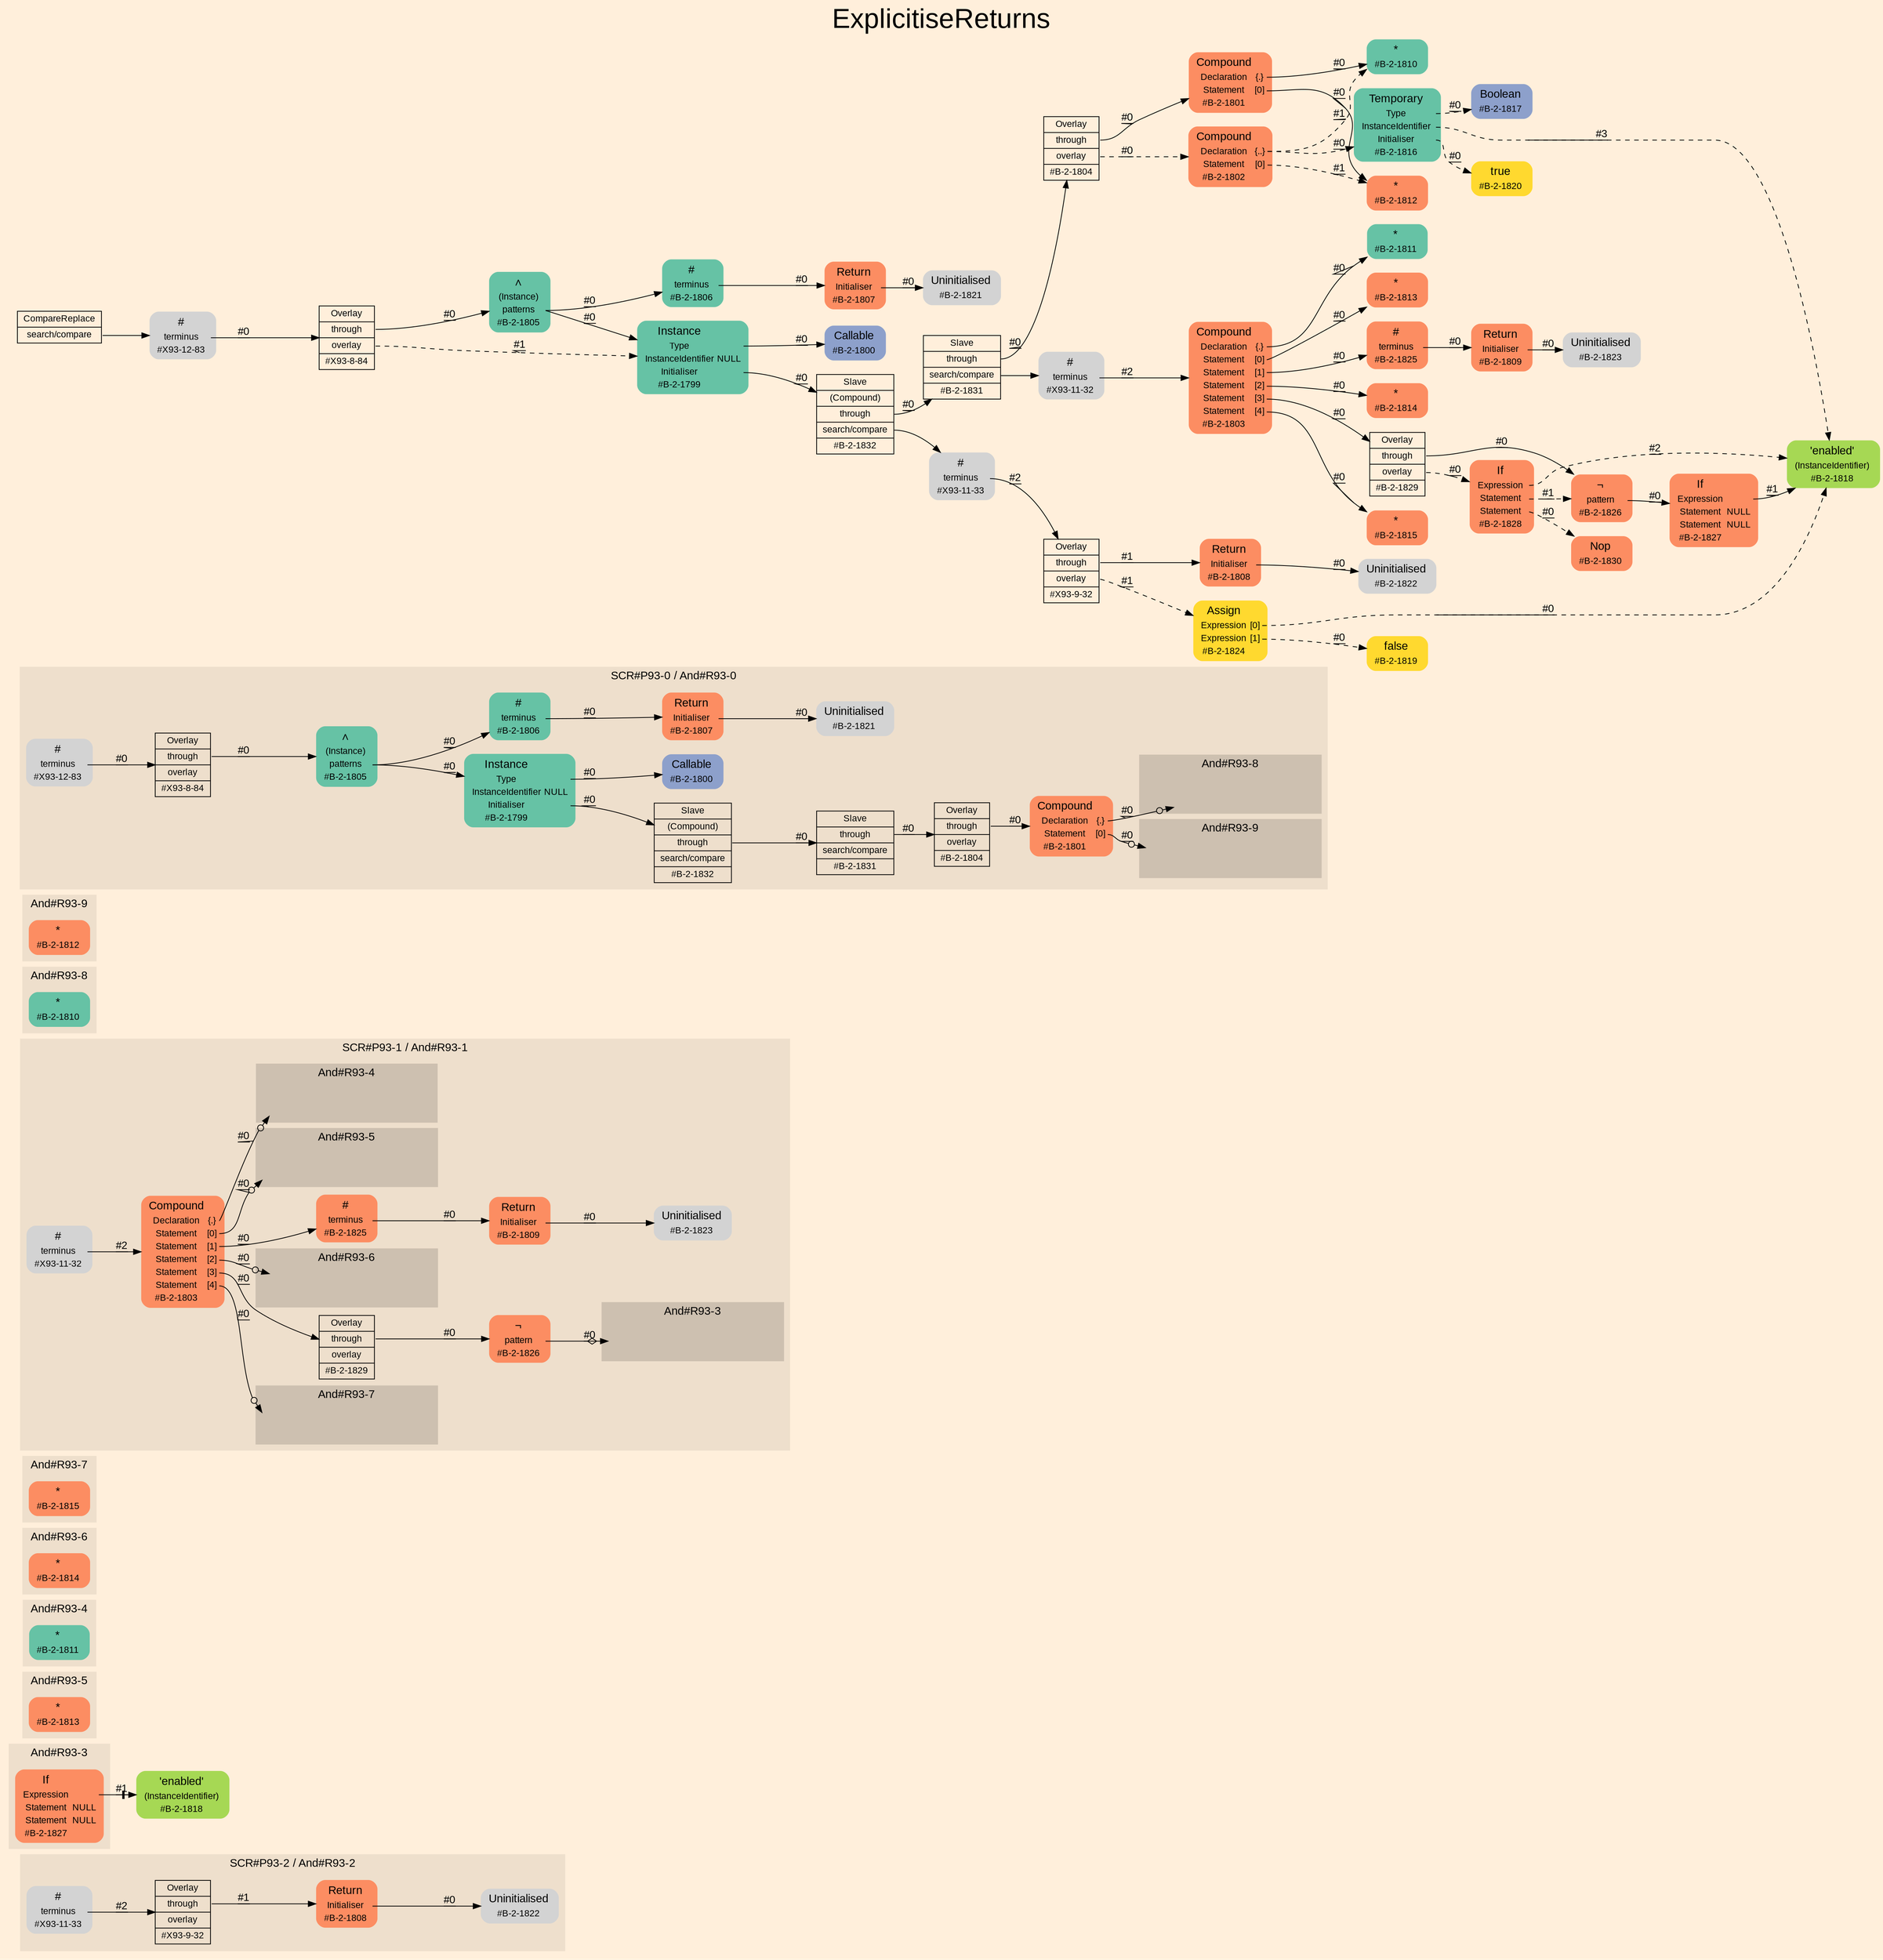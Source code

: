 digraph "ExplicitiseReturns" {
label = "ExplicitiseReturns"
labelloc = t
fontsize = "36"
graph [
    rankdir = "LR"
    ranksep = 0.3
    bgcolor = antiquewhite1
    color = black
    fontcolor = black
    fontname = "Arial"
];
node [
    fontname = "Arial"
];
edge [
    fontname = "Arial"
];

// -------------------- figure And#R93-2 --------------------
// -------- region And#R93-2 ----------
subgraph "clusterAnd#R93-2" {
    label = "SCR#P93-2 / And#R93-2"
    style = "filled"
    color = antiquewhite2
    fontsize = "15"
    "And#R93-2/#B-2-1808" [
        // -------- block And#R93-2/#B-2-1808 ----------
        shape = "plaintext"
        fillcolor = "/set28/2"
        label = <<TABLE BORDER="0" CELLBORDER="0" CELLSPACING="0">
         <TR><TD><FONT POINT-SIZE="15.0">Return</FONT></TD><TD></TD></TR>
         <TR><TD>Initialiser</TD><TD PORT="port0"></TD></TR>
         <TR><TD>#B-2-1808</TD><TD PORT="port1"></TD></TR>
        </TABLE>>
        style = "rounded,filled"
        fontsize = "12"
    ];
    
    "And#R93-2/#X93-9-32" [
        // -------- block And#R93-2/#X93-9-32 ----------
        shape = "record"
        fillcolor = antiquewhite2
        label = "<fixed> Overlay | <port0> through | <port1> overlay | <port2> #X93-9-32"
        style = "filled"
        fontsize = "12"
        color = black
        fontcolor = black
    ];
    
    "And#R93-2/#X93-11-33" [
        // -------- block And#R93-2/#X93-11-33 ----------
        shape = "plaintext"
        label = <<TABLE BORDER="0" CELLBORDER="0" CELLSPACING="0">
         <TR><TD><FONT POINT-SIZE="15.0">#</FONT></TD><TD></TD></TR>
         <TR><TD>terminus</TD><TD PORT="port0"></TD></TR>
         <TR><TD>#X93-11-33</TD><TD PORT="port1"></TD></TR>
        </TABLE>>
        style = "rounded,filled"
        fontsize = "12"
    ];
    
    "And#R93-2/#B-2-1822" [
        // -------- block And#R93-2/#B-2-1822 ----------
        shape = "plaintext"
        label = <<TABLE BORDER="0" CELLBORDER="0" CELLSPACING="0">
         <TR><TD><FONT POINT-SIZE="15.0">Uninitialised</FONT></TD><TD></TD></TR>
         <TR><TD>#B-2-1822</TD><TD PORT="port0"></TD></TR>
        </TABLE>>
        style = "rounded,filled"
        fontsize = "12"
    ];
    
}

"And#R93-2/#B-2-1808":port0 -> "And#R93-2/#B-2-1822" [
    label = "#0"
    decorate = true
    color = black
    fontcolor = black
];

"And#R93-2/#X93-9-32":port0 -> "And#R93-2/#B-2-1808" [
    label = "#1"
    decorate = true
    color = black
    fontcolor = black
];

"And#R93-2/#X93-11-33":port0 -> "And#R93-2/#X93-9-32" [
    label = "#2"
    decorate = true
    color = black
    fontcolor = black
];


// -------------------- figure And#R93-3 --------------------
// -------- region And#R93-3 ----------
subgraph "clusterAnd#R93-3" {
    label = "And#R93-3"
    style = "filled"
    color = antiquewhite2
    fontsize = "15"
    "And#R93-3/#B-2-1827" [
        // -------- block And#R93-3/#B-2-1827 ----------
        shape = "plaintext"
        fillcolor = "/set28/2"
        label = <<TABLE BORDER="0" CELLBORDER="0" CELLSPACING="0">
         <TR><TD><FONT POINT-SIZE="15.0">If</FONT></TD><TD></TD></TR>
         <TR><TD>Expression</TD><TD PORT="port0"></TD></TR>
         <TR><TD>Statement</TD><TD PORT="port1">NULL</TD></TR>
         <TR><TD>Statement</TD><TD PORT="port2">NULL</TD></TR>
         <TR><TD>#B-2-1827</TD><TD PORT="port3"></TD></TR>
        </TABLE>>
        style = "rounded,filled"
        fontsize = "12"
    ];
    
}

"And#R93-3/#B-2-1818" [
    // -------- block And#R93-3/#B-2-1818 ----------
    shape = "plaintext"
    fillcolor = "/set28/5"
    label = <<TABLE BORDER="0" CELLBORDER="0" CELLSPACING="0">
     <TR><TD><FONT POINT-SIZE="15.0">'enabled'</FONT></TD><TD></TD></TR>
     <TR><TD>(InstanceIdentifier)</TD><TD PORT="port0"></TD></TR>
     <TR><TD>#B-2-1818</TD><TD PORT="port1"></TD></TR>
    </TABLE>>
    style = "rounded,filled"
    fontsize = "12"
];

"And#R93-3/#B-2-1827":port0 -> "And#R93-3/#B-2-1818" [
    arrowhead="normalnonetee"
    label = "#1"
    decorate = true
    color = black
    fontcolor = black
];


// -------------------- figure And#R93-5 --------------------
// -------- region And#R93-5 ----------
subgraph "clusterAnd#R93-5" {
    label = "And#R93-5"
    style = "filled"
    color = antiquewhite2
    fontsize = "15"
    "And#R93-5/#B-2-1813" [
        // -------- block And#R93-5/#B-2-1813 ----------
        shape = "plaintext"
        fillcolor = "/set28/2"
        label = <<TABLE BORDER="0" CELLBORDER="0" CELLSPACING="0">
         <TR><TD><FONT POINT-SIZE="15.0">*</FONT></TD><TD></TD></TR>
         <TR><TD>#B-2-1813</TD><TD PORT="port0"></TD></TR>
        </TABLE>>
        style = "rounded,filled"
        fontsize = "12"
    ];
    
}


// -------------------- figure And#R93-4 --------------------
// -------- region And#R93-4 ----------
subgraph "clusterAnd#R93-4" {
    label = "And#R93-4"
    style = "filled"
    color = antiquewhite2
    fontsize = "15"
    "And#R93-4/#B-2-1811" [
        // -------- block And#R93-4/#B-2-1811 ----------
        shape = "plaintext"
        fillcolor = "/set28/1"
        label = <<TABLE BORDER="0" CELLBORDER="0" CELLSPACING="0">
         <TR><TD><FONT POINT-SIZE="15.0">*</FONT></TD><TD></TD></TR>
         <TR><TD>#B-2-1811</TD><TD PORT="port0"></TD></TR>
        </TABLE>>
        style = "rounded,filled"
        fontsize = "12"
    ];
    
}


// -------------------- figure And#R93-6 --------------------
// -------- region And#R93-6 ----------
subgraph "clusterAnd#R93-6" {
    label = "And#R93-6"
    style = "filled"
    color = antiquewhite2
    fontsize = "15"
    "And#R93-6/#B-2-1814" [
        // -------- block And#R93-6/#B-2-1814 ----------
        shape = "plaintext"
        fillcolor = "/set28/2"
        label = <<TABLE BORDER="0" CELLBORDER="0" CELLSPACING="0">
         <TR><TD><FONT POINT-SIZE="15.0">*</FONT></TD><TD></TD></TR>
         <TR><TD>#B-2-1814</TD><TD PORT="port0"></TD></TR>
        </TABLE>>
        style = "rounded,filled"
        fontsize = "12"
    ];
    
}


// -------------------- figure And#R93-7 --------------------
// -------- region And#R93-7 ----------
subgraph "clusterAnd#R93-7" {
    label = "And#R93-7"
    style = "filled"
    color = antiquewhite2
    fontsize = "15"
    "And#R93-7/#B-2-1815" [
        // -------- block And#R93-7/#B-2-1815 ----------
        shape = "plaintext"
        fillcolor = "/set28/2"
        label = <<TABLE BORDER="0" CELLBORDER="0" CELLSPACING="0">
         <TR><TD><FONT POINT-SIZE="15.0">*</FONT></TD><TD></TD></TR>
         <TR><TD>#B-2-1815</TD><TD PORT="port0"></TD></TR>
        </TABLE>>
        style = "rounded,filled"
        fontsize = "12"
    ];
    
}


// -------------------- figure And#R93-1 --------------------
// -------- region And#R93-1 ----------
subgraph "clusterAnd#R93-1" {
    label = "SCR#P93-1 / And#R93-1"
    style = "filled"
    color = antiquewhite2
    fontsize = "15"
    "And#R93-1/#X93-11-32" [
        // -------- block And#R93-1/#X93-11-32 ----------
        shape = "plaintext"
        label = <<TABLE BORDER="0" CELLBORDER="0" CELLSPACING="0">
         <TR><TD><FONT POINT-SIZE="15.0">#</FONT></TD><TD></TD></TR>
         <TR><TD>terminus</TD><TD PORT="port0"></TD></TR>
         <TR><TD>#X93-11-32</TD><TD PORT="port1"></TD></TR>
        </TABLE>>
        style = "rounded,filled"
        fontsize = "12"
    ];
    
    "And#R93-1/#B-2-1809" [
        // -------- block And#R93-1/#B-2-1809 ----------
        shape = "plaintext"
        fillcolor = "/set28/2"
        label = <<TABLE BORDER="0" CELLBORDER="0" CELLSPACING="0">
         <TR><TD><FONT POINT-SIZE="15.0">Return</FONT></TD><TD></TD></TR>
         <TR><TD>Initialiser</TD><TD PORT="port0"></TD></TR>
         <TR><TD>#B-2-1809</TD><TD PORT="port1"></TD></TR>
        </TABLE>>
        style = "rounded,filled"
        fontsize = "12"
    ];
    
    "And#R93-1/#B-2-1829" [
        // -------- block And#R93-1/#B-2-1829 ----------
        shape = "record"
        fillcolor = antiquewhite2
        label = "<fixed> Overlay | <port0> through | <port1> overlay | <port2> #B-2-1829"
        style = "filled"
        fontsize = "12"
        color = black
        fontcolor = black
    ];
    
    "And#R93-1/#B-2-1823" [
        // -------- block And#R93-1/#B-2-1823 ----------
        shape = "plaintext"
        label = <<TABLE BORDER="0" CELLBORDER="0" CELLSPACING="0">
         <TR><TD><FONT POINT-SIZE="15.0">Uninitialised</FONT></TD><TD></TD></TR>
         <TR><TD>#B-2-1823</TD><TD PORT="port0"></TD></TR>
        </TABLE>>
        style = "rounded,filled"
        fontsize = "12"
    ];
    
    "And#R93-1/#B-2-1803" [
        // -------- block And#R93-1/#B-2-1803 ----------
        shape = "plaintext"
        fillcolor = "/set28/2"
        label = <<TABLE BORDER="0" CELLBORDER="0" CELLSPACING="0">
         <TR><TD><FONT POINT-SIZE="15.0">Compound</FONT></TD><TD></TD></TR>
         <TR><TD>Declaration</TD><TD PORT="port0">{.}</TD></TR>
         <TR><TD>Statement</TD><TD PORT="port1">[0]</TD></TR>
         <TR><TD>Statement</TD><TD PORT="port2">[1]</TD></TR>
         <TR><TD>Statement</TD><TD PORT="port3">[2]</TD></TR>
         <TR><TD>Statement</TD><TD PORT="port4">[3]</TD></TR>
         <TR><TD>Statement</TD><TD PORT="port5">[4]</TD></TR>
         <TR><TD>#B-2-1803</TD><TD PORT="port6"></TD></TR>
        </TABLE>>
        style = "rounded,filled"
        fontsize = "12"
    ];
    
    "And#R93-1/#B-2-1825" [
        // -------- block And#R93-1/#B-2-1825 ----------
        shape = "plaintext"
        fillcolor = "/set28/2"
        label = <<TABLE BORDER="0" CELLBORDER="0" CELLSPACING="0">
         <TR><TD><FONT POINT-SIZE="15.0">#</FONT></TD><TD></TD></TR>
         <TR><TD>terminus</TD><TD PORT="port0"></TD></TR>
         <TR><TD>#B-2-1825</TD><TD PORT="port1"></TD></TR>
        </TABLE>>
        style = "rounded,filled"
        fontsize = "12"
    ];
    
    "And#R93-1/#B-2-1826" [
        // -------- block And#R93-1/#B-2-1826 ----------
        shape = "plaintext"
        fillcolor = "/set28/2"
        label = <<TABLE BORDER="0" CELLBORDER="0" CELLSPACING="0">
         <TR><TD><FONT POINT-SIZE="15.0">¬</FONT></TD><TD></TD></TR>
         <TR><TD>pattern</TD><TD PORT="port0"></TD></TR>
         <TR><TD>#B-2-1826</TD><TD PORT="port1"></TD></TR>
        </TABLE>>
        style = "rounded,filled"
        fontsize = "12"
    ];
    
    // -------- region And#R93-1/And#R93-3 ----------
    subgraph "clusterAnd#R93-1/And#R93-3" {
        label = "And#R93-3"
        style = "filled"
        color = antiquewhite3
        fontsize = "15"
        "And#R93-1/And#R93-3/#B-2-1827" [
            // -------- block And#R93-1/And#R93-3/#B-2-1827 ----------
            shape = none
            fillcolor = "/set28/2"
            style = "invisible"
        ];
        
    }
    
    // -------- region And#R93-1/And#R93-4 ----------
    subgraph "clusterAnd#R93-1/And#R93-4" {
        label = "And#R93-4"
        style = "filled"
        color = antiquewhite3
        fontsize = "15"
        "And#R93-1/And#R93-4/#B-2-1811" [
            // -------- block And#R93-1/And#R93-4/#B-2-1811 ----------
            shape = none
            fillcolor = "/set28/1"
            style = "invisible"
        ];
        
    }
    
    // -------- region And#R93-1/And#R93-5 ----------
    subgraph "clusterAnd#R93-1/And#R93-5" {
        label = "And#R93-5"
        style = "filled"
        color = antiquewhite3
        fontsize = "15"
        "And#R93-1/And#R93-5/#B-2-1813" [
            // -------- block And#R93-1/And#R93-5/#B-2-1813 ----------
            shape = none
            fillcolor = "/set28/2"
            style = "invisible"
        ];
        
    }
    
    // -------- region And#R93-1/And#R93-6 ----------
    subgraph "clusterAnd#R93-1/And#R93-6" {
        label = "And#R93-6"
        style = "filled"
        color = antiquewhite3
        fontsize = "15"
        "And#R93-1/And#R93-6/#B-2-1814" [
            // -------- block And#R93-1/And#R93-6/#B-2-1814 ----------
            shape = none
            fillcolor = "/set28/2"
            style = "invisible"
        ];
        
    }
    
    // -------- region And#R93-1/And#R93-7 ----------
    subgraph "clusterAnd#R93-1/And#R93-7" {
        label = "And#R93-7"
        style = "filled"
        color = antiquewhite3
        fontsize = "15"
        "And#R93-1/And#R93-7/#B-2-1815" [
            // -------- block And#R93-1/And#R93-7/#B-2-1815 ----------
            shape = none
            fillcolor = "/set28/2"
            style = "invisible"
        ];
        
    }
    
}

"And#R93-1/#X93-11-32":port0 -> "And#R93-1/#B-2-1803" [
    label = "#2"
    decorate = true
    color = black
    fontcolor = black
];

"And#R93-1/#B-2-1809":port0 -> "And#R93-1/#B-2-1823" [
    label = "#0"
    decorate = true
    color = black
    fontcolor = black
];

"And#R93-1/#B-2-1829":port0 -> "And#R93-1/#B-2-1826" [
    label = "#0"
    decorate = true
    color = black
    fontcolor = black
];

"And#R93-1/#B-2-1803":port0 -> "And#R93-1/And#R93-4/#B-2-1811" [
    arrowhead="normalnoneodot"
    label = "#0"
    decorate = true
    color = black
    fontcolor = black
];

"And#R93-1/#B-2-1803":port1 -> "And#R93-1/And#R93-5/#B-2-1813" [
    arrowhead="normalnoneodot"
    label = "#0"
    decorate = true
    color = black
    fontcolor = black
];

"And#R93-1/#B-2-1803":port2 -> "And#R93-1/#B-2-1825" [
    label = "#0"
    decorate = true
    color = black
    fontcolor = black
];

"And#R93-1/#B-2-1803":port3 -> "And#R93-1/And#R93-6/#B-2-1814" [
    arrowhead="normalnoneodot"
    label = "#0"
    decorate = true
    color = black
    fontcolor = black
];

"And#R93-1/#B-2-1803":port4 -> "And#R93-1/#B-2-1829" [
    label = "#0"
    decorate = true
    color = black
    fontcolor = black
];

"And#R93-1/#B-2-1803":port5 -> "And#R93-1/And#R93-7/#B-2-1815" [
    arrowhead="normalnoneodot"
    label = "#0"
    decorate = true
    color = black
    fontcolor = black
];

"And#R93-1/#B-2-1825":port0 -> "And#R93-1/#B-2-1809" [
    label = "#0"
    decorate = true
    color = black
    fontcolor = black
];

"And#R93-1/#B-2-1826":port0 -> "And#R93-1/And#R93-3/#B-2-1827" [
    arrowhead="normalnoneodiamond"
    label = "#0"
    decorate = true
    color = black
    fontcolor = black
];


// -------------------- figure And#R93-8 --------------------
// -------- region And#R93-8 ----------
subgraph "clusterAnd#R93-8" {
    label = "And#R93-8"
    style = "filled"
    color = antiquewhite2
    fontsize = "15"
    "And#R93-8/#B-2-1810" [
        // -------- block And#R93-8/#B-2-1810 ----------
        shape = "plaintext"
        fillcolor = "/set28/1"
        label = <<TABLE BORDER="0" CELLBORDER="0" CELLSPACING="0">
         <TR><TD><FONT POINT-SIZE="15.0">*</FONT></TD><TD></TD></TR>
         <TR><TD>#B-2-1810</TD><TD PORT="port0"></TD></TR>
        </TABLE>>
        style = "rounded,filled"
        fontsize = "12"
    ];
    
}


// -------------------- figure And#R93-9 --------------------
// -------- region And#R93-9 ----------
subgraph "clusterAnd#R93-9" {
    label = "And#R93-9"
    style = "filled"
    color = antiquewhite2
    fontsize = "15"
    "And#R93-9/#B-2-1812" [
        // -------- block And#R93-9/#B-2-1812 ----------
        shape = "plaintext"
        fillcolor = "/set28/2"
        label = <<TABLE BORDER="0" CELLBORDER="0" CELLSPACING="0">
         <TR><TD><FONT POINT-SIZE="15.0">*</FONT></TD><TD></TD></TR>
         <TR><TD>#B-2-1812</TD><TD PORT="port0"></TD></TR>
        </TABLE>>
        style = "rounded,filled"
        fontsize = "12"
    ];
    
}


// -------------------- figure And#R93-0 --------------------
// -------- region And#R93-0 ----------
subgraph "clusterAnd#R93-0" {
    label = "SCR#P93-0 / And#R93-0"
    style = "filled"
    color = antiquewhite2
    fontsize = "15"
    "And#R93-0/#B-2-1801" [
        // -------- block And#R93-0/#B-2-1801 ----------
        shape = "plaintext"
        fillcolor = "/set28/2"
        label = <<TABLE BORDER="0" CELLBORDER="0" CELLSPACING="0">
         <TR><TD><FONT POINT-SIZE="15.0">Compound</FONT></TD><TD></TD></TR>
         <TR><TD>Declaration</TD><TD PORT="port0">{.}</TD></TR>
         <TR><TD>Statement</TD><TD PORT="port1">[0]</TD></TR>
         <TR><TD>#B-2-1801</TD><TD PORT="port2"></TD></TR>
        </TABLE>>
        style = "rounded,filled"
        fontsize = "12"
    ];
    
    "And#R93-0/#B-2-1799" [
        // -------- block And#R93-0/#B-2-1799 ----------
        shape = "plaintext"
        fillcolor = "/set28/1"
        label = <<TABLE BORDER="0" CELLBORDER="0" CELLSPACING="0">
         <TR><TD><FONT POINT-SIZE="15.0">Instance</FONT></TD><TD></TD></TR>
         <TR><TD>Type</TD><TD PORT="port0"></TD></TR>
         <TR><TD>InstanceIdentifier</TD><TD PORT="port1">NULL</TD></TR>
         <TR><TD>Initialiser</TD><TD PORT="port2"></TD></TR>
         <TR><TD>#B-2-1799</TD><TD PORT="port3"></TD></TR>
        </TABLE>>
        style = "rounded,filled"
        fontsize = "12"
    ];
    
    "And#R93-0/#B-2-1831" [
        // -------- block And#R93-0/#B-2-1831 ----------
        shape = "record"
        fillcolor = antiquewhite2
        label = "<fixed> Slave | <port0> through | <port1> search/compare | <port2> #B-2-1831"
        style = "filled"
        fontsize = "12"
        color = black
        fontcolor = black
    ];
    
    "And#R93-0/#B-2-1804" [
        // -------- block And#R93-0/#B-2-1804 ----------
        shape = "record"
        fillcolor = antiquewhite2
        label = "<fixed> Overlay | <port0> through | <port1> overlay | <port2> #B-2-1804"
        style = "filled"
        fontsize = "12"
        color = black
        fontcolor = black
    ];
    
    "And#R93-0/#B-2-1832" [
        // -------- block And#R93-0/#B-2-1832 ----------
        shape = "record"
        fillcolor = antiquewhite2
        label = "<fixed> Slave | <port0> (Compound) | <port1> through | <port2> search/compare | <port3> #B-2-1832"
        style = "filled"
        fontsize = "12"
        color = black
        fontcolor = black
    ];
    
    "And#R93-0/#X93-8-84" [
        // -------- block And#R93-0/#X93-8-84 ----------
        shape = "record"
        fillcolor = antiquewhite2
        label = "<fixed> Overlay | <port0> through | <port1> overlay | <port2> #X93-8-84"
        style = "filled"
        fontsize = "12"
        color = black
        fontcolor = black
    ];
    
    "And#R93-0/#X93-12-83" [
        // -------- block And#R93-0/#X93-12-83 ----------
        shape = "plaintext"
        label = <<TABLE BORDER="0" CELLBORDER="0" CELLSPACING="0">
         <TR><TD><FONT POINT-SIZE="15.0">#</FONT></TD><TD></TD></TR>
         <TR><TD>terminus</TD><TD PORT="port0"></TD></TR>
         <TR><TD>#X93-12-83</TD><TD PORT="port1"></TD></TR>
        </TABLE>>
        style = "rounded,filled"
        fontsize = "12"
    ];
    
    "And#R93-0/#B-2-1821" [
        // -------- block And#R93-0/#B-2-1821 ----------
        shape = "plaintext"
        label = <<TABLE BORDER="0" CELLBORDER="0" CELLSPACING="0">
         <TR><TD><FONT POINT-SIZE="15.0">Uninitialised</FONT></TD><TD></TD></TR>
         <TR><TD>#B-2-1821</TD><TD PORT="port0"></TD></TR>
        </TABLE>>
        style = "rounded,filled"
        fontsize = "12"
    ];
    
    "And#R93-0/#B-2-1806" [
        // -------- block And#R93-0/#B-2-1806 ----------
        shape = "plaintext"
        fillcolor = "/set28/1"
        label = <<TABLE BORDER="0" CELLBORDER="0" CELLSPACING="0">
         <TR><TD><FONT POINT-SIZE="15.0">#</FONT></TD><TD></TD></TR>
         <TR><TD>terminus</TD><TD PORT="port0"></TD></TR>
         <TR><TD>#B-2-1806</TD><TD PORT="port1"></TD></TR>
        </TABLE>>
        style = "rounded,filled"
        fontsize = "12"
    ];
    
    "And#R93-0/#B-2-1800" [
        // -------- block And#R93-0/#B-2-1800 ----------
        shape = "plaintext"
        fillcolor = "/set28/3"
        label = <<TABLE BORDER="0" CELLBORDER="0" CELLSPACING="0">
         <TR><TD><FONT POINT-SIZE="15.0">Callable</FONT></TD><TD></TD></TR>
         <TR><TD>#B-2-1800</TD><TD PORT="port0"></TD></TR>
        </TABLE>>
        style = "rounded,filled"
        fontsize = "12"
    ];
    
    "And#R93-0/#B-2-1805" [
        // -------- block And#R93-0/#B-2-1805 ----------
        shape = "plaintext"
        fillcolor = "/set28/1"
        label = <<TABLE BORDER="0" CELLBORDER="0" CELLSPACING="0">
         <TR><TD><FONT POINT-SIZE="15.0">∧</FONT></TD><TD></TD></TR>
         <TR><TD>(Instance)</TD><TD PORT="port0"></TD></TR>
         <TR><TD>patterns</TD><TD PORT="port1"></TD></TR>
         <TR><TD>#B-2-1805</TD><TD PORT="port2"></TD></TR>
        </TABLE>>
        style = "rounded,filled"
        fontsize = "12"
    ];
    
    "And#R93-0/#B-2-1807" [
        // -------- block And#R93-0/#B-2-1807 ----------
        shape = "plaintext"
        fillcolor = "/set28/2"
        label = <<TABLE BORDER="0" CELLBORDER="0" CELLSPACING="0">
         <TR><TD><FONT POINT-SIZE="15.0">Return</FONT></TD><TD></TD></TR>
         <TR><TD>Initialiser</TD><TD PORT="port0"></TD></TR>
         <TR><TD>#B-2-1807</TD><TD PORT="port1"></TD></TR>
        </TABLE>>
        style = "rounded,filled"
        fontsize = "12"
    ];
    
    // -------- region And#R93-0/And#R93-8 ----------
    subgraph "clusterAnd#R93-0/And#R93-8" {
        label = "And#R93-8"
        style = "filled"
        color = antiquewhite3
        fontsize = "15"
        "And#R93-0/And#R93-8/#B-2-1810" [
            // -------- block And#R93-0/And#R93-8/#B-2-1810 ----------
            shape = none
            fillcolor = "/set28/1"
            style = "invisible"
        ];
        
    }
    
    // -------- region And#R93-0/And#R93-9 ----------
    subgraph "clusterAnd#R93-0/And#R93-9" {
        label = "And#R93-9"
        style = "filled"
        color = antiquewhite3
        fontsize = "15"
        "And#R93-0/And#R93-9/#B-2-1812" [
            // -------- block And#R93-0/And#R93-9/#B-2-1812 ----------
            shape = none
            fillcolor = "/set28/2"
            style = "invisible"
        ];
        
    }
    
}

"And#R93-0/#B-2-1801":port0 -> "And#R93-0/And#R93-8/#B-2-1810" [
    arrowhead="normalnoneodot"
    label = "#0"
    decorate = true
    color = black
    fontcolor = black
];

"And#R93-0/#B-2-1801":port1 -> "And#R93-0/And#R93-9/#B-2-1812" [
    arrowhead="normalnoneodot"
    label = "#0"
    decorate = true
    color = black
    fontcolor = black
];

"And#R93-0/#B-2-1799":port0 -> "And#R93-0/#B-2-1800" [
    label = "#0"
    decorate = true
    color = black
    fontcolor = black
];

"And#R93-0/#B-2-1799":port2 -> "And#R93-0/#B-2-1832" [
    label = "#0"
    decorate = true
    color = black
    fontcolor = black
];

"And#R93-0/#B-2-1831":port0 -> "And#R93-0/#B-2-1804" [
    label = "#0"
    decorate = true
    color = black
    fontcolor = black
];

"And#R93-0/#B-2-1804":port0 -> "And#R93-0/#B-2-1801" [
    label = "#0"
    decorate = true
    color = black
    fontcolor = black
];

"And#R93-0/#B-2-1832":port1 -> "And#R93-0/#B-2-1831" [
    label = "#0"
    decorate = true
    color = black
    fontcolor = black
];

"And#R93-0/#X93-8-84":port0 -> "And#R93-0/#B-2-1805" [
    label = "#0"
    decorate = true
    color = black
    fontcolor = black
];

"And#R93-0/#X93-12-83":port0 -> "And#R93-0/#X93-8-84" [
    label = "#0"
    decorate = true
    color = black
    fontcolor = black
];

"And#R93-0/#B-2-1806":port0 -> "And#R93-0/#B-2-1807" [
    label = "#0"
    decorate = true
    color = black
    fontcolor = black
];

"And#R93-0/#B-2-1805":port1 -> "And#R93-0/#B-2-1799" [
    label = "#0"
    decorate = true
    color = black
    fontcolor = black
];

"And#R93-0/#B-2-1805":port1 -> "And#R93-0/#B-2-1806" [
    label = "#0"
    decorate = true
    color = black
    fontcolor = black
];

"And#R93-0/#B-2-1807":port0 -> "And#R93-0/#B-2-1821" [
    label = "#0"
    decorate = true
    color = black
    fontcolor = black
];


// -------------------- transformation figure --------------------
"CR#X93-10-93" [
    // -------- block CR#X93-10-93 ----------
    shape = "record"
    fillcolor = antiquewhite1
    label = "<fixed> CompareReplace | <port0> search/compare"
    style = "filled"
    fontsize = "12"
    color = black
    fontcolor = black
];

"#X93-12-83" [
    // -------- block #X93-12-83 ----------
    shape = "plaintext"
    label = <<TABLE BORDER="0" CELLBORDER="0" CELLSPACING="0">
     <TR><TD><FONT POINT-SIZE="15.0">#</FONT></TD><TD></TD></TR>
     <TR><TD>terminus</TD><TD PORT="port0"></TD></TR>
     <TR><TD>#X93-12-83</TD><TD PORT="port1"></TD></TR>
    </TABLE>>
    style = "rounded,filled"
    fontsize = "12"
];

"#X93-8-84" [
    // -------- block #X93-8-84 ----------
    shape = "record"
    fillcolor = antiquewhite1
    label = "<fixed> Overlay | <port0> through | <port1> overlay | <port2> #X93-8-84"
    style = "filled"
    fontsize = "12"
    color = black
    fontcolor = black
];

"#B-2-1805" [
    // -------- block #B-2-1805 ----------
    shape = "plaintext"
    fillcolor = "/set28/1"
    label = <<TABLE BORDER="0" CELLBORDER="0" CELLSPACING="0">
     <TR><TD><FONT POINT-SIZE="15.0">∧</FONT></TD><TD></TD></TR>
     <TR><TD>(Instance)</TD><TD PORT="port0"></TD></TR>
     <TR><TD>patterns</TD><TD PORT="port1"></TD></TR>
     <TR><TD>#B-2-1805</TD><TD PORT="port2"></TD></TR>
    </TABLE>>
    style = "rounded,filled"
    fontsize = "12"
];

"#B-2-1799" [
    // -------- block #B-2-1799 ----------
    shape = "plaintext"
    fillcolor = "/set28/1"
    label = <<TABLE BORDER="0" CELLBORDER="0" CELLSPACING="0">
     <TR><TD><FONT POINT-SIZE="15.0">Instance</FONT></TD><TD></TD></TR>
     <TR><TD>Type</TD><TD PORT="port0"></TD></TR>
     <TR><TD>InstanceIdentifier</TD><TD PORT="port1">NULL</TD></TR>
     <TR><TD>Initialiser</TD><TD PORT="port2"></TD></TR>
     <TR><TD>#B-2-1799</TD><TD PORT="port3"></TD></TR>
    </TABLE>>
    style = "rounded,filled"
    fontsize = "12"
];

"#B-2-1800" [
    // -------- block #B-2-1800 ----------
    shape = "plaintext"
    fillcolor = "/set28/3"
    label = <<TABLE BORDER="0" CELLBORDER="0" CELLSPACING="0">
     <TR><TD><FONT POINT-SIZE="15.0">Callable</FONT></TD><TD></TD></TR>
     <TR><TD>#B-2-1800</TD><TD PORT="port0"></TD></TR>
    </TABLE>>
    style = "rounded,filled"
    fontsize = "12"
];

"#B-2-1832" [
    // -------- block #B-2-1832 ----------
    shape = "record"
    fillcolor = antiquewhite1
    label = "<fixed> Slave | <port0> (Compound) | <port1> through | <port2> search/compare | <port3> #B-2-1832"
    style = "filled"
    fontsize = "12"
    color = black
    fontcolor = black
];

"#B-2-1831" [
    // -------- block #B-2-1831 ----------
    shape = "record"
    fillcolor = antiquewhite1
    label = "<fixed> Slave | <port0> through | <port1> search/compare | <port2> #B-2-1831"
    style = "filled"
    fontsize = "12"
    color = black
    fontcolor = black
];

"#B-2-1804" [
    // -------- block #B-2-1804 ----------
    shape = "record"
    fillcolor = antiquewhite1
    label = "<fixed> Overlay | <port0> through | <port1> overlay | <port2> #B-2-1804"
    style = "filled"
    fontsize = "12"
    color = black
    fontcolor = black
];

"#B-2-1801" [
    // -------- block #B-2-1801 ----------
    shape = "plaintext"
    fillcolor = "/set28/2"
    label = <<TABLE BORDER="0" CELLBORDER="0" CELLSPACING="0">
     <TR><TD><FONT POINT-SIZE="15.0">Compound</FONT></TD><TD></TD></TR>
     <TR><TD>Declaration</TD><TD PORT="port0">{.}</TD></TR>
     <TR><TD>Statement</TD><TD PORT="port1">[0]</TD></TR>
     <TR><TD>#B-2-1801</TD><TD PORT="port2"></TD></TR>
    </TABLE>>
    style = "rounded,filled"
    fontsize = "12"
];

"#B-2-1810" [
    // -------- block #B-2-1810 ----------
    shape = "plaintext"
    fillcolor = "/set28/1"
    label = <<TABLE BORDER="0" CELLBORDER="0" CELLSPACING="0">
     <TR><TD><FONT POINT-SIZE="15.0">*</FONT></TD><TD></TD></TR>
     <TR><TD>#B-2-1810</TD><TD PORT="port0"></TD></TR>
    </TABLE>>
    style = "rounded,filled"
    fontsize = "12"
];

"#B-2-1812" [
    // -------- block #B-2-1812 ----------
    shape = "plaintext"
    fillcolor = "/set28/2"
    label = <<TABLE BORDER="0" CELLBORDER="0" CELLSPACING="0">
     <TR><TD><FONT POINT-SIZE="15.0">*</FONT></TD><TD></TD></TR>
     <TR><TD>#B-2-1812</TD><TD PORT="port0"></TD></TR>
    </TABLE>>
    style = "rounded,filled"
    fontsize = "12"
];

"#B-2-1802" [
    // -------- block #B-2-1802 ----------
    shape = "plaintext"
    fillcolor = "/set28/2"
    label = <<TABLE BORDER="0" CELLBORDER="0" CELLSPACING="0">
     <TR><TD><FONT POINT-SIZE="15.0">Compound</FONT></TD><TD></TD></TR>
     <TR><TD>Declaration</TD><TD PORT="port0">{..}</TD></TR>
     <TR><TD>Statement</TD><TD PORT="port1">[0]</TD></TR>
     <TR><TD>#B-2-1802</TD><TD PORT="port2"></TD></TR>
    </TABLE>>
    style = "rounded,filled"
    fontsize = "12"
];

"#B-2-1816" [
    // -------- block #B-2-1816 ----------
    shape = "plaintext"
    fillcolor = "/set28/1"
    label = <<TABLE BORDER="0" CELLBORDER="0" CELLSPACING="0">
     <TR><TD><FONT POINT-SIZE="15.0">Temporary</FONT></TD><TD></TD></TR>
     <TR><TD>Type</TD><TD PORT="port0"></TD></TR>
     <TR><TD>InstanceIdentifier</TD><TD PORT="port1"></TD></TR>
     <TR><TD>Initialiser</TD><TD PORT="port2"></TD></TR>
     <TR><TD>#B-2-1816</TD><TD PORT="port3"></TD></TR>
    </TABLE>>
    style = "rounded,filled"
    fontsize = "12"
];

"#B-2-1817" [
    // -------- block #B-2-1817 ----------
    shape = "plaintext"
    fillcolor = "/set28/3"
    label = <<TABLE BORDER="0" CELLBORDER="0" CELLSPACING="0">
     <TR><TD><FONT POINT-SIZE="15.0">Boolean</FONT></TD><TD></TD></TR>
     <TR><TD>#B-2-1817</TD><TD PORT="port0"></TD></TR>
    </TABLE>>
    style = "rounded,filled"
    fontsize = "12"
];

"#B-2-1818" [
    // -------- block #B-2-1818 ----------
    shape = "plaintext"
    fillcolor = "/set28/5"
    label = <<TABLE BORDER="0" CELLBORDER="0" CELLSPACING="0">
     <TR><TD><FONT POINT-SIZE="15.0">'enabled'</FONT></TD><TD></TD></TR>
     <TR><TD>(InstanceIdentifier)</TD><TD PORT="port0"></TD></TR>
     <TR><TD>#B-2-1818</TD><TD PORT="port1"></TD></TR>
    </TABLE>>
    style = "rounded,filled"
    fontsize = "12"
];

"#B-2-1820" [
    // -------- block #B-2-1820 ----------
    shape = "plaintext"
    fillcolor = "/set28/6"
    label = <<TABLE BORDER="0" CELLBORDER="0" CELLSPACING="0">
     <TR><TD><FONT POINT-SIZE="15.0">true</FONT></TD><TD></TD></TR>
     <TR><TD>#B-2-1820</TD><TD PORT="port0"></TD></TR>
    </TABLE>>
    style = "rounded,filled"
    fontsize = "12"
];

"#X93-11-32" [
    // -------- block #X93-11-32 ----------
    shape = "plaintext"
    label = <<TABLE BORDER="0" CELLBORDER="0" CELLSPACING="0">
     <TR><TD><FONT POINT-SIZE="15.0">#</FONT></TD><TD></TD></TR>
     <TR><TD>terminus</TD><TD PORT="port0"></TD></TR>
     <TR><TD>#X93-11-32</TD><TD PORT="port1"></TD></TR>
    </TABLE>>
    style = "rounded,filled"
    fontsize = "12"
];

"#B-2-1803" [
    // -------- block #B-2-1803 ----------
    shape = "plaintext"
    fillcolor = "/set28/2"
    label = <<TABLE BORDER="0" CELLBORDER="0" CELLSPACING="0">
     <TR><TD><FONT POINT-SIZE="15.0">Compound</FONT></TD><TD></TD></TR>
     <TR><TD>Declaration</TD><TD PORT="port0">{.}</TD></TR>
     <TR><TD>Statement</TD><TD PORT="port1">[0]</TD></TR>
     <TR><TD>Statement</TD><TD PORT="port2">[1]</TD></TR>
     <TR><TD>Statement</TD><TD PORT="port3">[2]</TD></TR>
     <TR><TD>Statement</TD><TD PORT="port4">[3]</TD></TR>
     <TR><TD>Statement</TD><TD PORT="port5">[4]</TD></TR>
     <TR><TD>#B-2-1803</TD><TD PORT="port6"></TD></TR>
    </TABLE>>
    style = "rounded,filled"
    fontsize = "12"
];

"#B-2-1811" [
    // -------- block #B-2-1811 ----------
    shape = "plaintext"
    fillcolor = "/set28/1"
    label = <<TABLE BORDER="0" CELLBORDER="0" CELLSPACING="0">
     <TR><TD><FONT POINT-SIZE="15.0">*</FONT></TD><TD></TD></TR>
     <TR><TD>#B-2-1811</TD><TD PORT="port0"></TD></TR>
    </TABLE>>
    style = "rounded,filled"
    fontsize = "12"
];

"#B-2-1813" [
    // -------- block #B-2-1813 ----------
    shape = "plaintext"
    fillcolor = "/set28/2"
    label = <<TABLE BORDER="0" CELLBORDER="0" CELLSPACING="0">
     <TR><TD><FONT POINT-SIZE="15.0">*</FONT></TD><TD></TD></TR>
     <TR><TD>#B-2-1813</TD><TD PORT="port0"></TD></TR>
    </TABLE>>
    style = "rounded,filled"
    fontsize = "12"
];

"#B-2-1825" [
    // -------- block #B-2-1825 ----------
    shape = "plaintext"
    fillcolor = "/set28/2"
    label = <<TABLE BORDER="0" CELLBORDER="0" CELLSPACING="0">
     <TR><TD><FONT POINT-SIZE="15.0">#</FONT></TD><TD></TD></TR>
     <TR><TD>terminus</TD><TD PORT="port0"></TD></TR>
     <TR><TD>#B-2-1825</TD><TD PORT="port1"></TD></TR>
    </TABLE>>
    style = "rounded,filled"
    fontsize = "12"
];

"#B-2-1809" [
    // -------- block #B-2-1809 ----------
    shape = "plaintext"
    fillcolor = "/set28/2"
    label = <<TABLE BORDER="0" CELLBORDER="0" CELLSPACING="0">
     <TR><TD><FONT POINT-SIZE="15.0">Return</FONT></TD><TD></TD></TR>
     <TR><TD>Initialiser</TD><TD PORT="port0"></TD></TR>
     <TR><TD>#B-2-1809</TD><TD PORT="port1"></TD></TR>
    </TABLE>>
    style = "rounded,filled"
    fontsize = "12"
];

"#B-2-1823" [
    // -------- block #B-2-1823 ----------
    shape = "plaintext"
    label = <<TABLE BORDER="0" CELLBORDER="0" CELLSPACING="0">
     <TR><TD><FONT POINT-SIZE="15.0">Uninitialised</FONT></TD><TD></TD></TR>
     <TR><TD>#B-2-1823</TD><TD PORT="port0"></TD></TR>
    </TABLE>>
    style = "rounded,filled"
    fontsize = "12"
];

"#B-2-1814" [
    // -------- block #B-2-1814 ----------
    shape = "plaintext"
    fillcolor = "/set28/2"
    label = <<TABLE BORDER="0" CELLBORDER="0" CELLSPACING="0">
     <TR><TD><FONT POINT-SIZE="15.0">*</FONT></TD><TD></TD></TR>
     <TR><TD>#B-2-1814</TD><TD PORT="port0"></TD></TR>
    </TABLE>>
    style = "rounded,filled"
    fontsize = "12"
];

"#B-2-1829" [
    // -------- block #B-2-1829 ----------
    shape = "record"
    fillcolor = antiquewhite1
    label = "<fixed> Overlay | <port0> through | <port1> overlay | <port2> #B-2-1829"
    style = "filled"
    fontsize = "12"
    color = black
    fontcolor = black
];

"#B-2-1826" [
    // -------- block #B-2-1826 ----------
    shape = "plaintext"
    fillcolor = "/set28/2"
    label = <<TABLE BORDER="0" CELLBORDER="0" CELLSPACING="0">
     <TR><TD><FONT POINT-SIZE="15.0">¬</FONT></TD><TD></TD></TR>
     <TR><TD>pattern</TD><TD PORT="port0"></TD></TR>
     <TR><TD>#B-2-1826</TD><TD PORT="port1"></TD></TR>
    </TABLE>>
    style = "rounded,filled"
    fontsize = "12"
];

"#B-2-1827" [
    // -------- block #B-2-1827 ----------
    shape = "plaintext"
    fillcolor = "/set28/2"
    label = <<TABLE BORDER="0" CELLBORDER="0" CELLSPACING="0">
     <TR><TD><FONT POINT-SIZE="15.0">If</FONT></TD><TD></TD></TR>
     <TR><TD>Expression</TD><TD PORT="port0"></TD></TR>
     <TR><TD>Statement</TD><TD PORT="port1">NULL</TD></TR>
     <TR><TD>Statement</TD><TD PORT="port2">NULL</TD></TR>
     <TR><TD>#B-2-1827</TD><TD PORT="port3"></TD></TR>
    </TABLE>>
    style = "rounded,filled"
    fontsize = "12"
];

"#B-2-1828" [
    // -------- block #B-2-1828 ----------
    shape = "plaintext"
    fillcolor = "/set28/2"
    label = <<TABLE BORDER="0" CELLBORDER="0" CELLSPACING="0">
     <TR><TD><FONT POINT-SIZE="15.0">If</FONT></TD><TD></TD></TR>
     <TR><TD>Expression</TD><TD PORT="port0"></TD></TR>
     <TR><TD>Statement</TD><TD PORT="port1"></TD></TR>
     <TR><TD>Statement</TD><TD PORT="port2"></TD></TR>
     <TR><TD>#B-2-1828</TD><TD PORT="port3"></TD></TR>
    </TABLE>>
    style = "rounded,filled"
    fontsize = "12"
];

"#B-2-1830" [
    // -------- block #B-2-1830 ----------
    shape = "plaintext"
    fillcolor = "/set28/2"
    label = <<TABLE BORDER="0" CELLBORDER="0" CELLSPACING="0">
     <TR><TD><FONT POINT-SIZE="15.0">Nop</FONT></TD><TD></TD></TR>
     <TR><TD>#B-2-1830</TD><TD PORT="port0"></TD></TR>
    </TABLE>>
    style = "rounded,filled"
    fontsize = "12"
];

"#B-2-1815" [
    // -------- block #B-2-1815 ----------
    shape = "plaintext"
    fillcolor = "/set28/2"
    label = <<TABLE BORDER="0" CELLBORDER="0" CELLSPACING="0">
     <TR><TD><FONT POINT-SIZE="15.0">*</FONT></TD><TD></TD></TR>
     <TR><TD>#B-2-1815</TD><TD PORT="port0"></TD></TR>
    </TABLE>>
    style = "rounded,filled"
    fontsize = "12"
];

"#X93-11-33" [
    // -------- block #X93-11-33 ----------
    shape = "plaintext"
    label = <<TABLE BORDER="0" CELLBORDER="0" CELLSPACING="0">
     <TR><TD><FONT POINT-SIZE="15.0">#</FONT></TD><TD></TD></TR>
     <TR><TD>terminus</TD><TD PORT="port0"></TD></TR>
     <TR><TD>#X93-11-33</TD><TD PORT="port1"></TD></TR>
    </TABLE>>
    style = "rounded,filled"
    fontsize = "12"
];

"#X93-9-32" [
    // -------- block #X93-9-32 ----------
    shape = "record"
    fillcolor = antiquewhite1
    label = "<fixed> Overlay | <port0> through | <port1> overlay | <port2> #X93-9-32"
    style = "filled"
    fontsize = "12"
    color = black
    fontcolor = black
];

"#B-2-1808" [
    // -------- block #B-2-1808 ----------
    shape = "plaintext"
    fillcolor = "/set28/2"
    label = <<TABLE BORDER="0" CELLBORDER="0" CELLSPACING="0">
     <TR><TD><FONT POINT-SIZE="15.0">Return</FONT></TD><TD></TD></TR>
     <TR><TD>Initialiser</TD><TD PORT="port0"></TD></TR>
     <TR><TD>#B-2-1808</TD><TD PORT="port1"></TD></TR>
    </TABLE>>
    style = "rounded,filled"
    fontsize = "12"
];

"#B-2-1822" [
    // -------- block #B-2-1822 ----------
    shape = "plaintext"
    label = <<TABLE BORDER="0" CELLBORDER="0" CELLSPACING="0">
     <TR><TD><FONT POINT-SIZE="15.0">Uninitialised</FONT></TD><TD></TD></TR>
     <TR><TD>#B-2-1822</TD><TD PORT="port0"></TD></TR>
    </TABLE>>
    style = "rounded,filled"
    fontsize = "12"
];

"#B-2-1824" [
    // -------- block #B-2-1824 ----------
    shape = "plaintext"
    fillcolor = "/set28/6"
    label = <<TABLE BORDER="0" CELLBORDER="0" CELLSPACING="0">
     <TR><TD><FONT POINT-SIZE="15.0">Assign</FONT></TD><TD></TD></TR>
     <TR><TD>Expression</TD><TD PORT="port0">[0]</TD></TR>
     <TR><TD>Expression</TD><TD PORT="port1">[1]</TD></TR>
     <TR><TD>#B-2-1824</TD><TD PORT="port2"></TD></TR>
    </TABLE>>
    style = "rounded,filled"
    fontsize = "12"
];

"#B-2-1819" [
    // -------- block #B-2-1819 ----------
    shape = "plaintext"
    fillcolor = "/set28/6"
    label = <<TABLE BORDER="0" CELLBORDER="0" CELLSPACING="0">
     <TR><TD><FONT POINT-SIZE="15.0">false</FONT></TD><TD></TD></TR>
     <TR><TD>#B-2-1819</TD><TD PORT="port0"></TD></TR>
    </TABLE>>
    style = "rounded,filled"
    fontsize = "12"
];

"#B-2-1806" [
    // -------- block #B-2-1806 ----------
    shape = "plaintext"
    fillcolor = "/set28/1"
    label = <<TABLE BORDER="0" CELLBORDER="0" CELLSPACING="0">
     <TR><TD><FONT POINT-SIZE="15.0">#</FONT></TD><TD></TD></TR>
     <TR><TD>terminus</TD><TD PORT="port0"></TD></TR>
     <TR><TD>#B-2-1806</TD><TD PORT="port1"></TD></TR>
    </TABLE>>
    style = "rounded,filled"
    fontsize = "12"
];

"#B-2-1807" [
    // -------- block #B-2-1807 ----------
    shape = "plaintext"
    fillcolor = "/set28/2"
    label = <<TABLE BORDER="0" CELLBORDER="0" CELLSPACING="0">
     <TR><TD><FONT POINT-SIZE="15.0">Return</FONT></TD><TD></TD></TR>
     <TR><TD>Initialiser</TD><TD PORT="port0"></TD></TR>
     <TR><TD>#B-2-1807</TD><TD PORT="port1"></TD></TR>
    </TABLE>>
    style = "rounded,filled"
    fontsize = "12"
];

"#B-2-1821" [
    // -------- block #B-2-1821 ----------
    shape = "plaintext"
    label = <<TABLE BORDER="0" CELLBORDER="0" CELLSPACING="0">
     <TR><TD><FONT POINT-SIZE="15.0">Uninitialised</FONT></TD><TD></TD></TR>
     <TR><TD>#B-2-1821</TD><TD PORT="port0"></TD></TR>
    </TABLE>>
    style = "rounded,filled"
    fontsize = "12"
];

"CR#X93-10-93":port0 -> "#X93-12-83" [
    label = ""
    decorate = true
    color = black
    fontcolor = black
];

"#X93-12-83":port0 -> "#X93-8-84" [
    label = "#0"
    decorate = true
    color = black
    fontcolor = black
];

"#X93-8-84":port0 -> "#B-2-1805" [
    label = "#0"
    decorate = true
    color = black
    fontcolor = black
];

"#X93-8-84":port1 -> "#B-2-1799" [
    style="dashed"
    label = "#1"
    decorate = true
    color = black
    fontcolor = black
];

"#B-2-1805":port1 -> "#B-2-1799" [
    label = "#0"
    decorate = true
    color = black
    fontcolor = black
];

"#B-2-1805":port1 -> "#B-2-1806" [
    label = "#0"
    decorate = true
    color = black
    fontcolor = black
];

"#B-2-1799":port0 -> "#B-2-1800" [
    label = "#0"
    decorate = true
    color = black
    fontcolor = black
];

"#B-2-1799":port2 -> "#B-2-1832" [
    label = "#0"
    decorate = true
    color = black
    fontcolor = black
];

"#B-2-1832":port1 -> "#B-2-1831" [
    label = "#0"
    decorate = true
    color = black
    fontcolor = black
];

"#B-2-1832":port2 -> "#X93-11-33" [
    label = ""
    decorate = true
    color = black
    fontcolor = black
];

"#B-2-1831":port0 -> "#B-2-1804" [
    label = "#0"
    decorate = true
    color = black
    fontcolor = black
];

"#B-2-1831":port1 -> "#X93-11-32" [
    label = ""
    decorate = true
    color = black
    fontcolor = black
];

"#B-2-1804":port0 -> "#B-2-1801" [
    label = "#0"
    decorate = true
    color = black
    fontcolor = black
];

"#B-2-1804":port1 -> "#B-2-1802" [
    style="dashed"
    label = "#0"
    decorate = true
    color = black
    fontcolor = black
];

"#B-2-1801":port0 -> "#B-2-1810" [
    label = "#0"
    decorate = true
    color = black
    fontcolor = black
];

"#B-2-1801":port1 -> "#B-2-1812" [
    label = "#0"
    decorate = true
    color = black
    fontcolor = black
];

"#B-2-1802":port0 -> "#B-2-1810" [
    style="dashed"
    label = "#1"
    decorate = true
    color = black
    fontcolor = black
];

"#B-2-1802":port0 -> "#B-2-1816" [
    style="dashed"
    label = "#0"
    decorate = true
    color = black
    fontcolor = black
];

"#B-2-1802":port1 -> "#B-2-1812" [
    style="dashed"
    label = "#1"
    decorate = true
    color = black
    fontcolor = black
];

"#B-2-1816":port0 -> "#B-2-1817" [
    style="dashed"
    label = "#0"
    decorate = true
    color = black
    fontcolor = black
];

"#B-2-1816":port1 -> "#B-2-1818" [
    style="dashed"
    label = "#3"
    decorate = true
    color = black
    fontcolor = black
];

"#B-2-1816":port2 -> "#B-2-1820" [
    style="dashed"
    label = "#0"
    decorate = true
    color = black
    fontcolor = black
];

"#X93-11-32":port0 -> "#B-2-1803" [
    label = "#2"
    decorate = true
    color = black
    fontcolor = black
];

"#B-2-1803":port0 -> "#B-2-1811" [
    label = "#0"
    decorate = true
    color = black
    fontcolor = black
];

"#B-2-1803":port1 -> "#B-2-1813" [
    label = "#0"
    decorate = true
    color = black
    fontcolor = black
];

"#B-2-1803":port2 -> "#B-2-1825" [
    label = "#0"
    decorate = true
    color = black
    fontcolor = black
];

"#B-2-1803":port3 -> "#B-2-1814" [
    label = "#0"
    decorate = true
    color = black
    fontcolor = black
];

"#B-2-1803":port4 -> "#B-2-1829" [
    label = "#0"
    decorate = true
    color = black
    fontcolor = black
];

"#B-2-1803":port5 -> "#B-2-1815" [
    label = "#0"
    decorate = true
    color = black
    fontcolor = black
];

"#B-2-1825":port0 -> "#B-2-1809" [
    label = "#0"
    decorate = true
    color = black
    fontcolor = black
];

"#B-2-1809":port0 -> "#B-2-1823" [
    label = "#0"
    decorate = true
    color = black
    fontcolor = black
];

"#B-2-1829":port0 -> "#B-2-1826" [
    label = "#0"
    decorate = true
    color = black
    fontcolor = black
];

"#B-2-1829":port1 -> "#B-2-1828" [
    style="dashed"
    label = "#0"
    decorate = true
    color = black
    fontcolor = black
];

"#B-2-1826":port0 -> "#B-2-1827" [
    label = "#0"
    decorate = true
    color = black
    fontcolor = black
];

"#B-2-1827":port0 -> "#B-2-1818" [
    label = "#1"
    decorate = true
    color = black
    fontcolor = black
];

"#B-2-1828":port0 -> "#B-2-1818" [
    style="dashed"
    label = "#2"
    decorate = true
    color = black
    fontcolor = black
];

"#B-2-1828":port1 -> "#B-2-1826" [
    style="dashed"
    label = "#1"
    decorate = true
    color = black
    fontcolor = black
];

"#B-2-1828":port2 -> "#B-2-1830" [
    style="dashed"
    label = "#0"
    decorate = true
    color = black
    fontcolor = black
];

"#X93-11-33":port0 -> "#X93-9-32" [
    label = "#2"
    decorate = true
    color = black
    fontcolor = black
];

"#X93-9-32":port0 -> "#B-2-1808" [
    label = "#1"
    decorate = true
    color = black
    fontcolor = black
];

"#X93-9-32":port1 -> "#B-2-1824" [
    style="dashed"
    label = "#1"
    decorate = true
    color = black
    fontcolor = black
];

"#B-2-1808":port0 -> "#B-2-1822" [
    label = "#0"
    decorate = true
    color = black
    fontcolor = black
];

"#B-2-1824":port0 -> "#B-2-1818" [
    style="dashed"
    label = "#0"
    decorate = true
    color = black
    fontcolor = black
];

"#B-2-1824":port1 -> "#B-2-1819" [
    style="dashed"
    label = "#0"
    decorate = true
    color = black
    fontcolor = black
];

"#B-2-1806":port0 -> "#B-2-1807" [
    label = "#0"
    decorate = true
    color = black
    fontcolor = black
];

"#B-2-1807":port0 -> "#B-2-1821" [
    label = "#0"
    decorate = true
    color = black
    fontcolor = black
];


}
